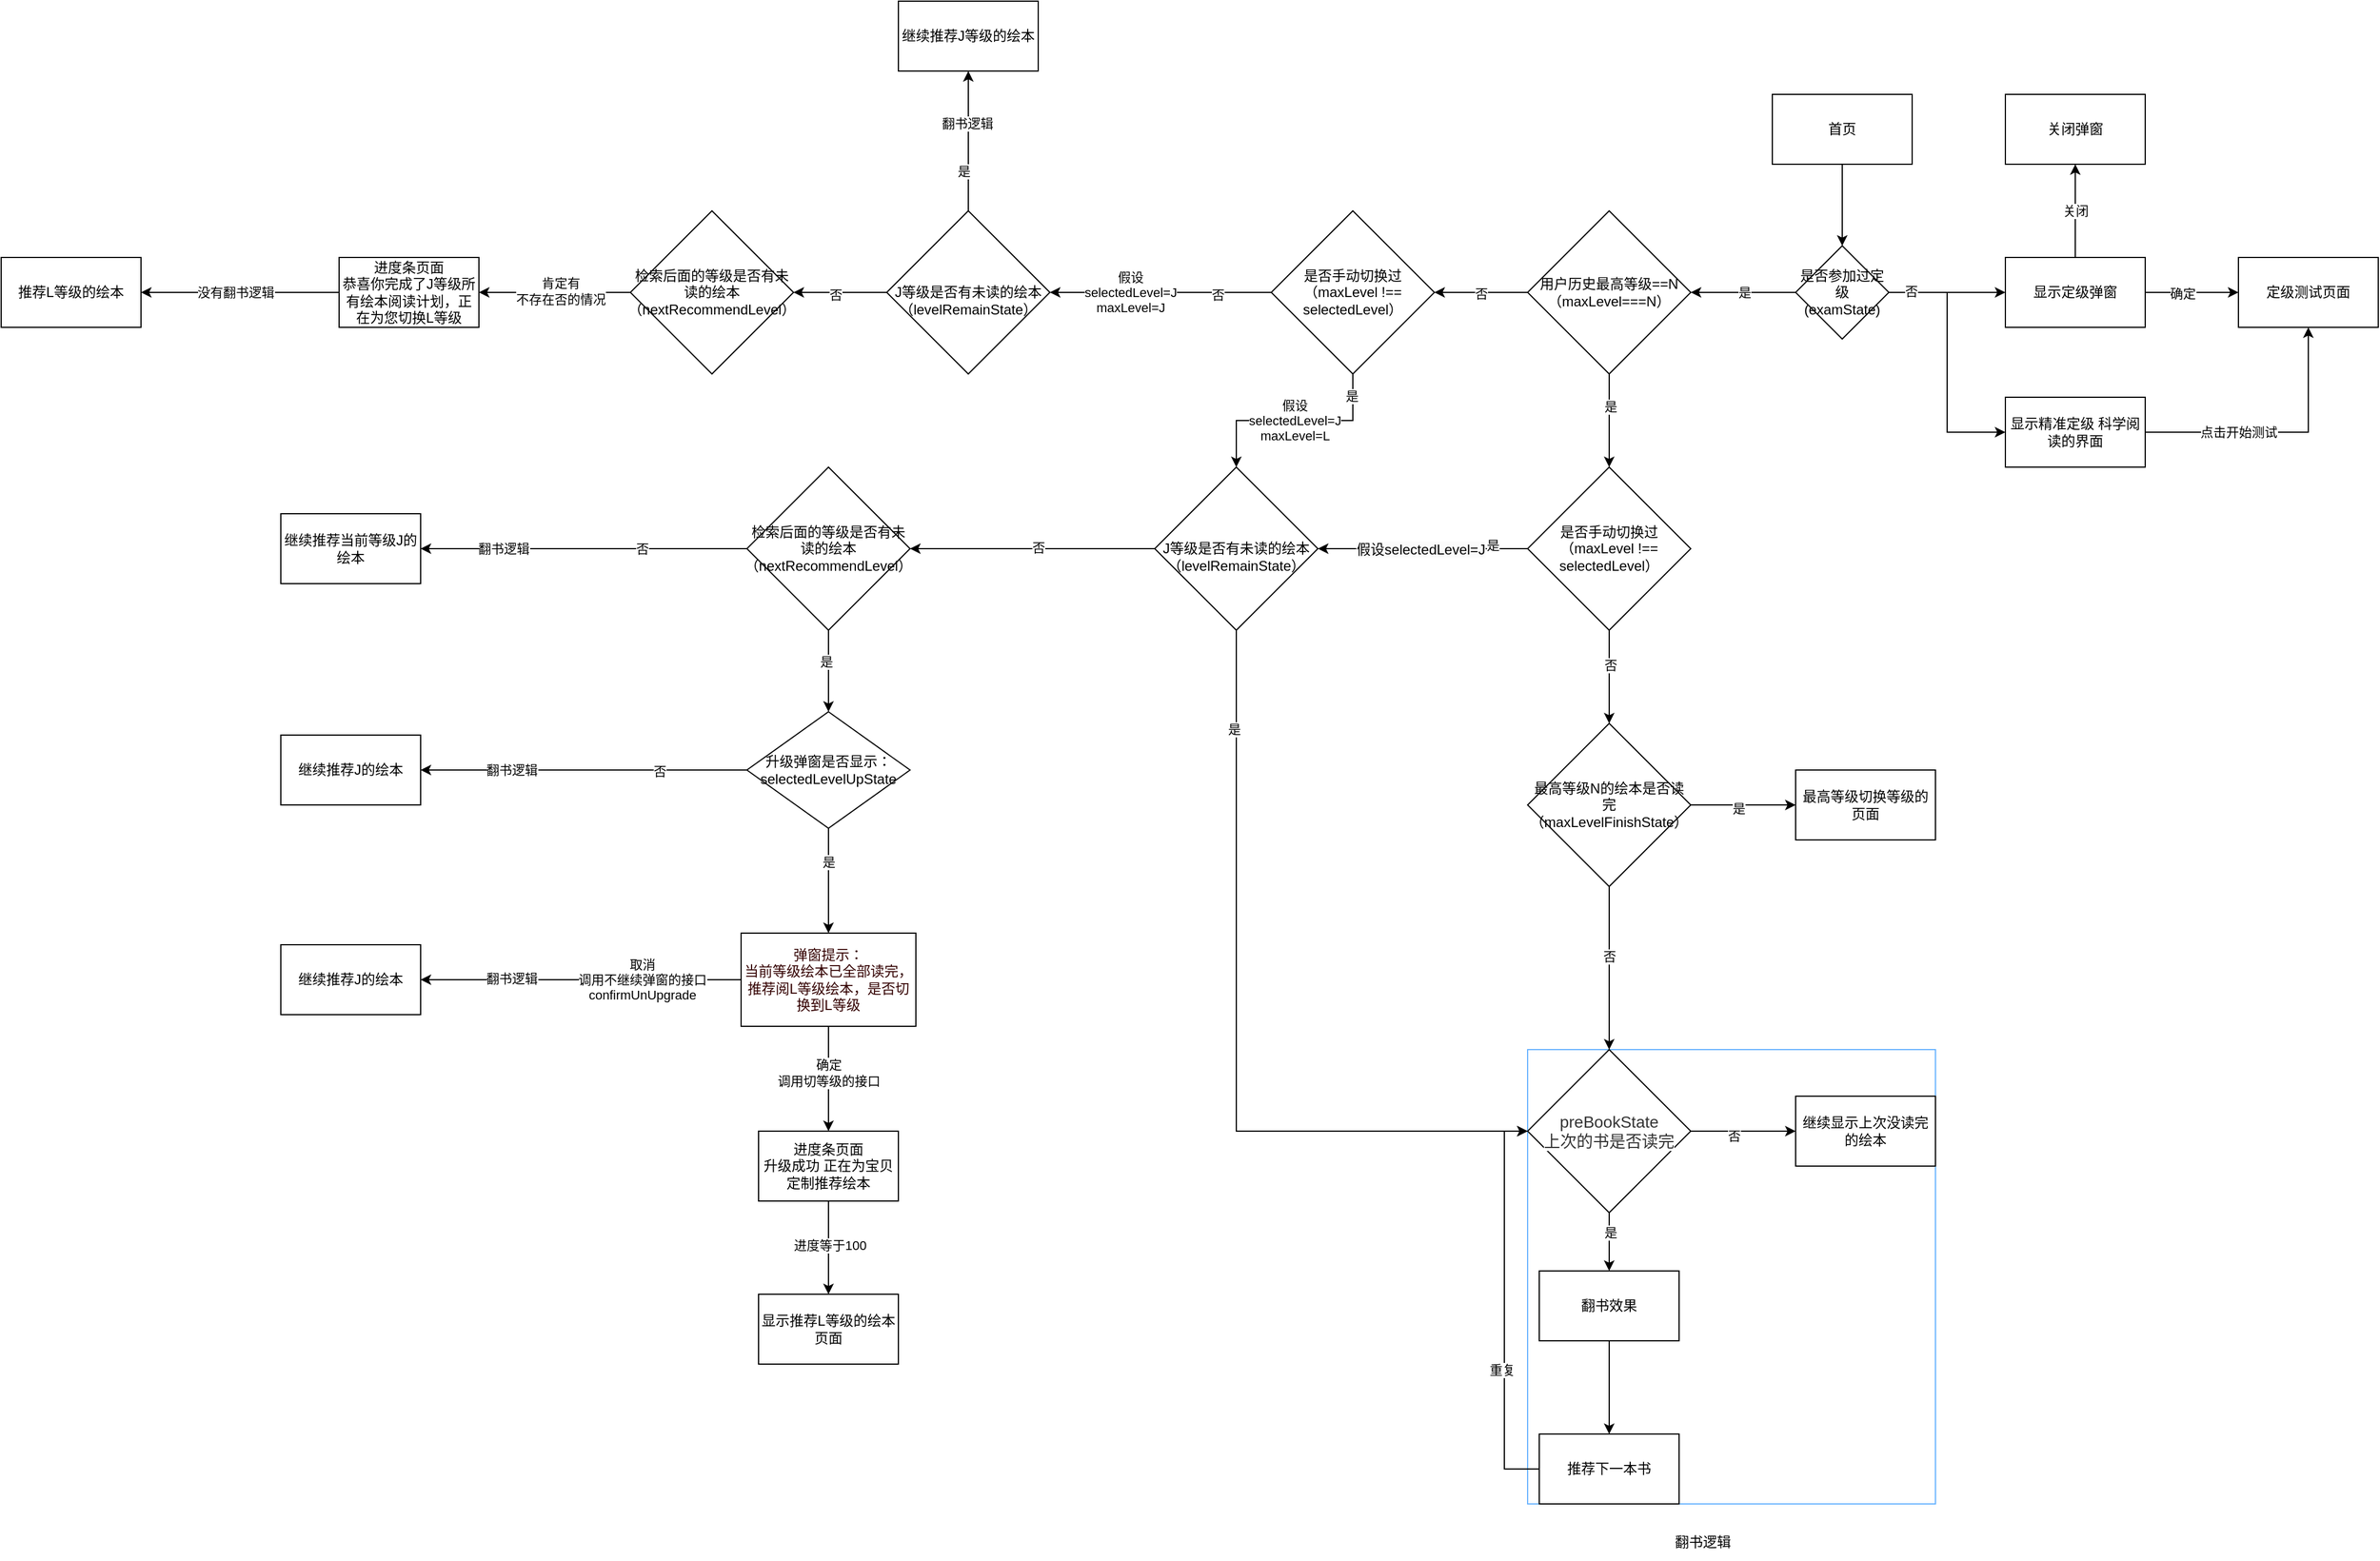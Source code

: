 <mxfile version="26.0.6">
  <diagram name="第 1 页" id="RPi_ARX3tW9veVK4ssUp">
    <mxGraphModel dx="3566" dy="2129" grid="1" gridSize="10" guides="1" tooltips="1" connect="1" arrows="1" fold="1" page="1" pageScale="1" pageWidth="827" pageHeight="1169" background="none" math="0" shadow="0">
      <root>
        <mxCell id="0" />
        <mxCell id="1" parent="0" />
        <mxCell id="F8qa6loXPdCm1SMCr3XP-10" style="edgeStyle=orthogonalEdgeStyle;rounded=0;orthogonalLoop=1;jettySize=auto;html=1;exitX=0.5;exitY=1;exitDx=0;exitDy=0;entryX=0.5;entryY=0;entryDx=0;entryDy=0;" parent="1" source="F8qa6loXPdCm1SMCr3XP-1" target="F8qa6loXPdCm1SMCr3XP-3" edge="1">
          <mxGeometry relative="1" as="geometry" />
        </mxCell>
        <mxCell id="F8qa6loXPdCm1SMCr3XP-1" value="首页" style="rounded=0;whiteSpace=wrap;html=1;" parent="1" vertex="1">
          <mxGeometry x="380" y="-30" width="120" height="60" as="geometry" />
        </mxCell>
        <mxCell id="0Jwj6oqxPN1I4DGSyW_h-10" style="edgeStyle=orthogonalEdgeStyle;rounded=0;orthogonalLoop=1;jettySize=auto;html=1;exitX=1;exitY=0.5;exitDx=0;exitDy=0;entryX=0;entryY=0.5;entryDx=0;entryDy=0;" edge="1" parent="1" source="F8qa6loXPdCm1SMCr3XP-3" target="0Jwj6oqxPN1I4DGSyW_h-1">
          <mxGeometry relative="1" as="geometry" />
        </mxCell>
        <mxCell id="0Jwj6oqxPN1I4DGSyW_h-13" value="" style="edgeStyle=orthogonalEdgeStyle;rounded=0;orthogonalLoop=1;jettySize=auto;html=1;" edge="1" parent="1" source="F8qa6loXPdCm1SMCr3XP-3" target="0Jwj6oqxPN1I4DGSyW_h-12">
          <mxGeometry relative="1" as="geometry" />
        </mxCell>
        <mxCell id="0Jwj6oqxPN1I4DGSyW_h-26" value="是" style="edgeLabel;html=1;align=center;verticalAlign=middle;resizable=0;points=[];" vertex="1" connectable="0" parent="0Jwj6oqxPN1I4DGSyW_h-13">
          <mxGeometry x="-0.022" relative="1" as="geometry">
            <mxPoint as="offset" />
          </mxGeometry>
        </mxCell>
        <mxCell id="0Jwj6oqxPN1I4DGSyW_h-17" style="edgeStyle=orthogonalEdgeStyle;rounded=0;orthogonalLoop=1;jettySize=auto;html=1;exitX=1;exitY=0.5;exitDx=0;exitDy=0;entryX=0;entryY=0.5;entryDx=0;entryDy=0;" edge="1" parent="1" source="F8qa6loXPdCm1SMCr3XP-3" target="0Jwj6oqxPN1I4DGSyW_h-16">
          <mxGeometry relative="1" as="geometry" />
        </mxCell>
        <mxCell id="0Jwj6oqxPN1I4DGSyW_h-18" value="否" style="edgeLabel;html=1;align=center;verticalAlign=middle;resizable=0;points=[];" vertex="1" connectable="0" parent="0Jwj6oqxPN1I4DGSyW_h-17">
          <mxGeometry x="-0.827" y="1" relative="1" as="geometry">
            <mxPoint as="offset" />
          </mxGeometry>
        </mxCell>
        <mxCell id="F8qa6loXPdCm1SMCr3XP-3" value="是否参加过定级&lt;br&gt;(examState)" style="rhombus;whiteSpace=wrap;html=1;" parent="1" vertex="1">
          <mxGeometry x="400" y="100" width="80" height="80" as="geometry" />
        </mxCell>
        <mxCell id="0Jwj6oqxPN1I4DGSyW_h-4" value="" style="edgeStyle=orthogonalEdgeStyle;rounded=0;orthogonalLoop=1;jettySize=auto;html=1;" edge="1" parent="1" source="0Jwj6oqxPN1I4DGSyW_h-1" target="0Jwj6oqxPN1I4DGSyW_h-3">
          <mxGeometry relative="1" as="geometry" />
        </mxCell>
        <mxCell id="0Jwj6oqxPN1I4DGSyW_h-7" value="确定" style="edgeLabel;html=1;align=center;verticalAlign=middle;resizable=0;points=[];" vertex="1" connectable="0" parent="0Jwj6oqxPN1I4DGSyW_h-4">
          <mxGeometry x="-0.2" y="-1" relative="1" as="geometry">
            <mxPoint as="offset" />
          </mxGeometry>
        </mxCell>
        <mxCell id="0Jwj6oqxPN1I4DGSyW_h-15" value="关闭" style="edgeStyle=orthogonalEdgeStyle;rounded=0;orthogonalLoop=1;jettySize=auto;html=1;" edge="1" parent="1" source="0Jwj6oqxPN1I4DGSyW_h-1" target="0Jwj6oqxPN1I4DGSyW_h-14">
          <mxGeometry relative="1" as="geometry" />
        </mxCell>
        <mxCell id="0Jwj6oqxPN1I4DGSyW_h-1" value="显示定级弹窗" style="whiteSpace=wrap;html=1;" vertex="1" parent="1">
          <mxGeometry x="580" y="110" width="120" height="60" as="geometry" />
        </mxCell>
        <mxCell id="0Jwj6oqxPN1I4DGSyW_h-3" value="定级测试页面" style="whiteSpace=wrap;html=1;" vertex="1" parent="1">
          <mxGeometry x="780" y="110" width="120" height="60" as="geometry" />
        </mxCell>
        <mxCell id="0Jwj6oqxPN1I4DGSyW_h-24" value="" style="edgeStyle=orthogonalEdgeStyle;rounded=0;orthogonalLoop=1;jettySize=auto;html=1;" edge="1" parent="1" source="0Jwj6oqxPN1I4DGSyW_h-12" target="0Jwj6oqxPN1I4DGSyW_h-23">
          <mxGeometry relative="1" as="geometry" />
        </mxCell>
        <mxCell id="0Jwj6oqxPN1I4DGSyW_h-25" value="是" style="edgeLabel;html=1;align=center;verticalAlign=middle;resizable=0;points=[];" vertex="1" connectable="0" parent="0Jwj6oqxPN1I4DGSyW_h-24">
          <mxGeometry x="-0.3" y="1" relative="1" as="geometry">
            <mxPoint as="offset" />
          </mxGeometry>
        </mxCell>
        <mxCell id="0Jwj6oqxPN1I4DGSyW_h-111" value="" style="edgeStyle=orthogonalEdgeStyle;rounded=0;orthogonalLoop=1;jettySize=auto;html=1;" edge="1" parent="1" source="0Jwj6oqxPN1I4DGSyW_h-12" target="0Jwj6oqxPN1I4DGSyW_h-110">
          <mxGeometry relative="1" as="geometry" />
        </mxCell>
        <mxCell id="0Jwj6oqxPN1I4DGSyW_h-112" value="否" style="edgeLabel;html=1;align=center;verticalAlign=middle;resizable=0;points=[];" vertex="1" connectable="0" parent="0Jwj6oqxPN1I4DGSyW_h-111">
          <mxGeometry y="1" relative="1" as="geometry">
            <mxPoint as="offset" />
          </mxGeometry>
        </mxCell>
        <mxCell id="0Jwj6oqxPN1I4DGSyW_h-12" value="用户历史最高等级==N&lt;br&gt;（maxLevel===N）" style="rhombus;whiteSpace=wrap;html=1;" vertex="1" parent="1">
          <mxGeometry x="170" y="70" width="140" height="140" as="geometry" />
        </mxCell>
        <mxCell id="0Jwj6oqxPN1I4DGSyW_h-14" value="关闭弹窗" style="whiteSpace=wrap;html=1;" vertex="1" parent="1">
          <mxGeometry x="580" y="-30" width="120" height="60" as="geometry" />
        </mxCell>
        <mxCell id="0Jwj6oqxPN1I4DGSyW_h-19" style="edgeStyle=orthogonalEdgeStyle;rounded=0;orthogonalLoop=1;jettySize=auto;html=1;exitX=1;exitY=0.5;exitDx=0;exitDy=0;entryX=0.5;entryY=1;entryDx=0;entryDy=0;" edge="1" parent="1" source="0Jwj6oqxPN1I4DGSyW_h-16" target="0Jwj6oqxPN1I4DGSyW_h-3">
          <mxGeometry relative="1" as="geometry" />
        </mxCell>
        <mxCell id="0Jwj6oqxPN1I4DGSyW_h-20" value="点击开始测试" style="edgeLabel;html=1;align=center;verticalAlign=middle;resizable=0;points=[];" vertex="1" connectable="0" parent="0Jwj6oqxPN1I4DGSyW_h-19">
          <mxGeometry x="-0.687" y="2" relative="1" as="geometry">
            <mxPoint x="44" y="2" as="offset" />
          </mxGeometry>
        </mxCell>
        <mxCell id="0Jwj6oqxPN1I4DGSyW_h-16" value="显示精准定级 科学阅读的界面" style="whiteSpace=wrap;html=1;" vertex="1" parent="1">
          <mxGeometry x="580" y="230" width="120" height="60" as="geometry" />
        </mxCell>
        <mxCell id="0Jwj6oqxPN1I4DGSyW_h-28" value="" style="edgeStyle=orthogonalEdgeStyle;rounded=0;orthogonalLoop=1;jettySize=auto;html=1;" edge="1" parent="1" source="0Jwj6oqxPN1I4DGSyW_h-23" target="0Jwj6oqxPN1I4DGSyW_h-27">
          <mxGeometry relative="1" as="geometry" />
        </mxCell>
        <mxCell id="0Jwj6oqxPN1I4DGSyW_h-29" value="否" style="edgeLabel;html=1;align=center;verticalAlign=middle;resizable=0;points=[];" vertex="1" connectable="0" parent="0Jwj6oqxPN1I4DGSyW_h-28">
          <mxGeometry x="-0.25" y="1" relative="1" as="geometry">
            <mxPoint as="offset" />
          </mxGeometry>
        </mxCell>
        <mxCell id="0Jwj6oqxPN1I4DGSyW_h-37" value="" style="edgeStyle=orthogonalEdgeStyle;rounded=0;orthogonalLoop=1;jettySize=auto;html=1;" edge="1" parent="1" source="0Jwj6oqxPN1I4DGSyW_h-23" target="0Jwj6oqxPN1I4DGSyW_h-36">
          <mxGeometry relative="1" as="geometry" />
        </mxCell>
        <mxCell id="0Jwj6oqxPN1I4DGSyW_h-40" value="&lt;span style=&quot;font-size: 12px; text-wrap-mode: wrap; background-color: rgb(251, 251, 251);&quot;&gt;假设selectedLevel=J&lt;/span&gt;" style="edgeLabel;html=1;align=center;verticalAlign=middle;resizable=0;points=[];" vertex="1" connectable="0" parent="0Jwj6oqxPN1I4DGSyW_h-37">
          <mxGeometry x="0.025" y="1" relative="1" as="geometry">
            <mxPoint as="offset" />
          </mxGeometry>
        </mxCell>
        <mxCell id="0Jwj6oqxPN1I4DGSyW_h-70" value="是" style="edgeLabel;html=1;align=center;verticalAlign=middle;resizable=0;points=[];" vertex="1" connectable="0" parent="0Jwj6oqxPN1I4DGSyW_h-37">
          <mxGeometry x="-0.667" y="-3" relative="1" as="geometry">
            <mxPoint as="offset" />
          </mxGeometry>
        </mxCell>
        <mxCell id="0Jwj6oqxPN1I4DGSyW_h-23" value="是否手动切换过&lt;br&gt;（maxLevel !== selectedLevel）" style="rhombus;whiteSpace=wrap;html=1;" vertex="1" parent="1">
          <mxGeometry x="170" y="290" width="140" height="140" as="geometry" />
        </mxCell>
        <mxCell id="0Jwj6oqxPN1I4DGSyW_h-31" value="" style="edgeStyle=orthogonalEdgeStyle;rounded=0;orthogonalLoop=1;jettySize=auto;html=1;" edge="1" parent="1" source="0Jwj6oqxPN1I4DGSyW_h-27" target="0Jwj6oqxPN1I4DGSyW_h-30">
          <mxGeometry relative="1" as="geometry" />
        </mxCell>
        <mxCell id="0Jwj6oqxPN1I4DGSyW_h-32" value="是" style="edgeLabel;html=1;align=center;verticalAlign=middle;resizable=0;points=[];" vertex="1" connectable="0" parent="0Jwj6oqxPN1I4DGSyW_h-31">
          <mxGeometry x="-0.089" y="-3" relative="1" as="geometry">
            <mxPoint as="offset" />
          </mxGeometry>
        </mxCell>
        <mxCell id="0Jwj6oqxPN1I4DGSyW_h-101" style="edgeStyle=orthogonalEdgeStyle;rounded=0;orthogonalLoop=1;jettySize=auto;html=1;exitX=0.5;exitY=1;exitDx=0;exitDy=0;entryX=0.5;entryY=0;entryDx=0;entryDy=0;" edge="1" parent="1" source="0Jwj6oqxPN1I4DGSyW_h-27" target="0Jwj6oqxPN1I4DGSyW_h-73">
          <mxGeometry relative="1" as="geometry" />
        </mxCell>
        <mxCell id="0Jwj6oqxPN1I4DGSyW_h-102" value="否" style="edgeLabel;html=1;align=center;verticalAlign=middle;resizable=0;points=[];" vertex="1" connectable="0" parent="0Jwj6oqxPN1I4DGSyW_h-101">
          <mxGeometry x="-0.155" relative="1" as="geometry">
            <mxPoint y="1" as="offset" />
          </mxGeometry>
        </mxCell>
        <mxCell id="0Jwj6oqxPN1I4DGSyW_h-27" value="最高等级N的绘本是否读完&lt;br&gt;（maxLevelFinishState）" style="rhombus;whiteSpace=wrap;html=1;" vertex="1" parent="1">
          <mxGeometry x="170" y="510" width="140" height="140" as="geometry" />
        </mxCell>
        <mxCell id="0Jwj6oqxPN1I4DGSyW_h-30" value="最高等级切换等级的页面" style="whiteSpace=wrap;html=1;" vertex="1" parent="1">
          <mxGeometry x="400" y="550" width="120" height="60" as="geometry" />
        </mxCell>
        <mxCell id="0Jwj6oqxPN1I4DGSyW_h-43" value="" style="edgeStyle=orthogonalEdgeStyle;rounded=0;orthogonalLoop=1;jettySize=auto;html=1;" edge="1" parent="1" source="0Jwj6oqxPN1I4DGSyW_h-36" target="0Jwj6oqxPN1I4DGSyW_h-42">
          <mxGeometry relative="1" as="geometry" />
        </mxCell>
        <mxCell id="0Jwj6oqxPN1I4DGSyW_h-46" value="否" style="edgeLabel;html=1;align=center;verticalAlign=middle;resizable=0;points=[];" vertex="1" connectable="0" parent="0Jwj6oqxPN1I4DGSyW_h-43">
          <mxGeometry x="-0.05" y="-1" relative="1" as="geometry">
            <mxPoint as="offset" />
          </mxGeometry>
        </mxCell>
        <mxCell id="0Jwj6oqxPN1I4DGSyW_h-103" style="edgeStyle=orthogonalEdgeStyle;rounded=0;orthogonalLoop=1;jettySize=auto;html=1;exitX=0.5;exitY=1;exitDx=0;exitDy=0;entryX=0;entryY=0.5;entryDx=0;entryDy=0;" edge="1" parent="1" source="0Jwj6oqxPN1I4DGSyW_h-36" target="0Jwj6oqxPN1I4DGSyW_h-73">
          <mxGeometry relative="1" as="geometry">
            <Array as="points">
              <mxPoint x="-80" y="860" />
            </Array>
          </mxGeometry>
        </mxCell>
        <mxCell id="0Jwj6oqxPN1I4DGSyW_h-104" value="是" style="edgeLabel;html=1;align=center;verticalAlign=middle;resizable=0;points=[];" vertex="1" connectable="0" parent="0Jwj6oqxPN1I4DGSyW_h-103">
          <mxGeometry x="-0.755" y="-2" relative="1" as="geometry">
            <mxPoint y="1" as="offset" />
          </mxGeometry>
        </mxCell>
        <mxCell id="0Jwj6oqxPN1I4DGSyW_h-36" value="&lt;br&gt;J等级是否有未读的绘本&lt;br&gt;（levelRemainState）" style="rhombus;whiteSpace=wrap;html=1;" vertex="1" parent="1">
          <mxGeometry x="-150" y="290" width="140" height="140" as="geometry" />
        </mxCell>
        <mxCell id="0Jwj6oqxPN1I4DGSyW_h-59" value="" style="edgeStyle=orthogonalEdgeStyle;rounded=0;orthogonalLoop=1;jettySize=auto;html=1;" edge="1" parent="1" source="0Jwj6oqxPN1I4DGSyW_h-42" target="0Jwj6oqxPN1I4DGSyW_h-58">
          <mxGeometry relative="1" as="geometry" />
        </mxCell>
        <mxCell id="0Jwj6oqxPN1I4DGSyW_h-60" value="否" style="edgeLabel;html=1;align=center;verticalAlign=middle;resizable=0;points=[];" vertex="1" connectable="0" parent="0Jwj6oqxPN1I4DGSyW_h-59">
          <mxGeometry y="1" relative="1" as="geometry">
            <mxPoint x="50" y="-1" as="offset" />
          </mxGeometry>
        </mxCell>
        <mxCell id="0Jwj6oqxPN1I4DGSyW_h-69" value="翻书逻辑" style="edgeLabel;html=1;align=center;verticalAlign=middle;resizable=0;points=[];" vertex="1" connectable="0" parent="0Jwj6oqxPN1I4DGSyW_h-59">
          <mxGeometry x="0.069" relative="1" as="geometry">
            <mxPoint x="-60" as="offset" />
          </mxGeometry>
        </mxCell>
        <mxCell id="0Jwj6oqxPN1I4DGSyW_h-146" style="edgeStyle=orthogonalEdgeStyle;rounded=0;orthogonalLoop=1;jettySize=auto;html=1;exitX=0.5;exitY=1;exitDx=0;exitDy=0;" edge="1" parent="1" source="0Jwj6oqxPN1I4DGSyW_h-42" target="0Jwj6oqxPN1I4DGSyW_h-145">
          <mxGeometry relative="1" as="geometry" />
        </mxCell>
        <mxCell id="0Jwj6oqxPN1I4DGSyW_h-153" value="是" style="edgeLabel;html=1;align=center;verticalAlign=middle;resizable=0;points=[];" vertex="1" connectable="0" parent="0Jwj6oqxPN1I4DGSyW_h-146">
          <mxGeometry x="-0.23" y="-2" relative="1" as="geometry">
            <mxPoint as="offset" />
          </mxGeometry>
        </mxCell>
        <mxCell id="0Jwj6oqxPN1I4DGSyW_h-42" value="检索后面的等级是否有未读的绘本&lt;br&gt;（nextRecommendLevel）" style="rhombus;whiteSpace=wrap;html=1;" vertex="1" parent="1">
          <mxGeometry x="-500" y="290" width="140" height="140" as="geometry" />
        </mxCell>
        <mxCell id="0Jwj6oqxPN1I4DGSyW_h-53" value="" style="edgeStyle=orthogonalEdgeStyle;rounded=0;orthogonalLoop=1;jettySize=auto;html=1;" edge="1" parent="1" source="0Jwj6oqxPN1I4DGSyW_h-44" target="0Jwj6oqxPN1I4DGSyW_h-52">
          <mxGeometry relative="1" as="geometry" />
        </mxCell>
        <mxCell id="0Jwj6oqxPN1I4DGSyW_h-56" value="确定&lt;br&gt;调用切等级的接口" style="edgeLabel;html=1;align=center;verticalAlign=middle;resizable=0;points=[];" vertex="1" connectable="0" parent="0Jwj6oqxPN1I4DGSyW_h-53">
          <mxGeometry x="-0.267" y="-2" relative="1" as="geometry">
            <mxPoint x="2" y="7" as="offset" />
          </mxGeometry>
        </mxCell>
        <mxCell id="0Jwj6oqxPN1I4DGSyW_h-132" value="" style="edgeStyle=orthogonalEdgeStyle;rounded=0;orthogonalLoop=1;jettySize=auto;html=1;" edge="1" parent="1" source="0Jwj6oqxPN1I4DGSyW_h-44" target="0Jwj6oqxPN1I4DGSyW_h-131">
          <mxGeometry relative="1" as="geometry" />
        </mxCell>
        <mxCell id="0Jwj6oqxPN1I4DGSyW_h-133" value="取消&lt;br&gt;调用不继续弹窗的接口&lt;br&gt;confirmUnUpgrade" style="edgeLabel;html=1;align=center;verticalAlign=middle;resizable=0;points=[];" vertex="1" connectable="0" parent="0Jwj6oqxPN1I4DGSyW_h-132">
          <mxGeometry x="0.118" y="1" relative="1" as="geometry">
            <mxPoint x="68" y="-1" as="offset" />
          </mxGeometry>
        </mxCell>
        <mxCell id="0Jwj6oqxPN1I4DGSyW_h-134" value="翻书逻辑" style="edgeLabel;html=1;align=center;verticalAlign=middle;resizable=0;points=[];" vertex="1" connectable="0" parent="0Jwj6oqxPN1I4DGSyW_h-132">
          <mxGeometry x="0.437" y="-1" relative="1" as="geometry">
            <mxPoint as="offset" />
          </mxGeometry>
        </mxCell>
        <mxCell id="0Jwj6oqxPN1I4DGSyW_h-44" value="&lt;div&gt;&lt;font color=&quot;#330000&quot;&gt;弹窗提示：&lt;/font&gt;&lt;/div&gt;&lt;div&gt;&lt;font color=&quot;#330000&quot;&gt;当前等级绘本已全部读完，推荐阅L等级绘本，是否切换到L等级&lt;/font&gt;&lt;/div&gt;" style="whiteSpace=wrap;html=1;" vertex="1" parent="1">
          <mxGeometry x="-505" y="690" width="150" height="80" as="geometry" />
        </mxCell>
        <mxCell id="0Jwj6oqxPN1I4DGSyW_h-55" value="" style="edgeStyle=orthogonalEdgeStyle;rounded=0;orthogonalLoop=1;jettySize=auto;html=1;" edge="1" parent="1" source="0Jwj6oqxPN1I4DGSyW_h-52" target="0Jwj6oqxPN1I4DGSyW_h-54">
          <mxGeometry relative="1" as="geometry" />
        </mxCell>
        <mxCell id="0Jwj6oqxPN1I4DGSyW_h-57" value="进度等于100" style="edgeLabel;html=1;align=center;verticalAlign=middle;resizable=0;points=[];" vertex="1" connectable="0" parent="0Jwj6oqxPN1I4DGSyW_h-55">
          <mxGeometry x="-0.05" y="1" relative="1" as="geometry">
            <mxPoint as="offset" />
          </mxGeometry>
        </mxCell>
        <mxCell id="0Jwj6oqxPN1I4DGSyW_h-52" value="进度条页面&lt;br&gt;升级成功 正在为宝贝定制推荐绘本" style="whiteSpace=wrap;html=1;" vertex="1" parent="1">
          <mxGeometry x="-490" y="860" width="120" height="60" as="geometry" />
        </mxCell>
        <mxCell id="0Jwj6oqxPN1I4DGSyW_h-54" value="显示推荐L等级的绘本页面" style="whiteSpace=wrap;html=1;" vertex="1" parent="1">
          <mxGeometry x="-490" y="1000" width="120" height="60" as="geometry" />
        </mxCell>
        <mxCell id="0Jwj6oqxPN1I4DGSyW_h-58" value="继续推荐当前等级J的绘本" style="whiteSpace=wrap;html=1;" vertex="1" parent="1">
          <mxGeometry x="-900" y="330" width="120" height="60" as="geometry" />
        </mxCell>
        <mxCell id="0Jwj6oqxPN1I4DGSyW_h-98" value="" style="group;strokeColor=#66B2FF;" vertex="1" connectable="0" parent="1">
          <mxGeometry x="170" y="790" width="350" height="390" as="geometry" />
        </mxCell>
        <mxCell id="0Jwj6oqxPN1I4DGSyW_h-78" value="" style="edgeStyle=orthogonalEdgeStyle;rounded=0;orthogonalLoop=1;jettySize=auto;html=1;" edge="1" parent="0Jwj6oqxPN1I4DGSyW_h-98" source="0Jwj6oqxPN1I4DGSyW_h-73" target="0Jwj6oqxPN1I4DGSyW_h-77">
          <mxGeometry relative="1" as="geometry" />
        </mxCell>
        <mxCell id="0Jwj6oqxPN1I4DGSyW_h-79" value="否" style="edgeLabel;html=1;align=center;verticalAlign=middle;resizable=0;points=[];" vertex="1" connectable="0" parent="0Jwj6oqxPN1I4DGSyW_h-78">
          <mxGeometry x="-0.185" y="-4" relative="1" as="geometry">
            <mxPoint as="offset" />
          </mxGeometry>
        </mxCell>
        <mxCell id="0Jwj6oqxPN1I4DGSyW_h-81" value="" style="edgeStyle=orthogonalEdgeStyle;rounded=0;orthogonalLoop=1;jettySize=auto;html=1;" edge="1" parent="0Jwj6oqxPN1I4DGSyW_h-98" source="0Jwj6oqxPN1I4DGSyW_h-73" target="0Jwj6oqxPN1I4DGSyW_h-80">
          <mxGeometry relative="1" as="geometry" />
        </mxCell>
        <mxCell id="0Jwj6oqxPN1I4DGSyW_h-86" value="是" style="edgeLabel;html=1;align=center;verticalAlign=middle;resizable=0;points=[];" vertex="1" connectable="0" parent="0Jwj6oqxPN1I4DGSyW_h-81">
          <mxGeometry x="-0.338" y="1" relative="1" as="geometry">
            <mxPoint as="offset" />
          </mxGeometry>
        </mxCell>
        <mxCell id="0Jwj6oqxPN1I4DGSyW_h-73" value="&lt;span style=&quot;color: rgb(51, 51, 51); font-family: Arial, sans-serif; font-size: 14px; text-align: left; background-color: rgb(255, 255, 255);&quot;&gt;preBookState&lt;br&gt;上次的书是否读完&lt;/span&gt;" style="rhombus;whiteSpace=wrap;html=1;" vertex="1" parent="0Jwj6oqxPN1I4DGSyW_h-98">
          <mxGeometry width="140" height="140" as="geometry" />
        </mxCell>
        <mxCell id="0Jwj6oqxPN1I4DGSyW_h-77" value="继续显示上次没读完的绘本" style="whiteSpace=wrap;html=1;" vertex="1" parent="0Jwj6oqxPN1I4DGSyW_h-98">
          <mxGeometry x="230" y="40" width="120" height="60" as="geometry" />
        </mxCell>
        <mxCell id="0Jwj6oqxPN1I4DGSyW_h-83" value="" style="edgeStyle=orthogonalEdgeStyle;rounded=0;orthogonalLoop=1;jettySize=auto;html=1;" edge="1" parent="0Jwj6oqxPN1I4DGSyW_h-98" source="0Jwj6oqxPN1I4DGSyW_h-80" target="0Jwj6oqxPN1I4DGSyW_h-82">
          <mxGeometry relative="1" as="geometry" />
        </mxCell>
        <mxCell id="0Jwj6oqxPN1I4DGSyW_h-80" value="翻书效果" style="whiteSpace=wrap;html=1;" vertex="1" parent="0Jwj6oqxPN1I4DGSyW_h-98">
          <mxGeometry x="10" y="190" width="120" height="60" as="geometry" />
        </mxCell>
        <mxCell id="0Jwj6oqxPN1I4DGSyW_h-84" style="edgeStyle=orthogonalEdgeStyle;rounded=0;orthogonalLoop=1;jettySize=auto;html=1;exitX=0;exitY=0.5;exitDx=0;exitDy=0;entryX=0;entryY=0.5;entryDx=0;entryDy=0;" edge="1" parent="0Jwj6oqxPN1I4DGSyW_h-98" source="0Jwj6oqxPN1I4DGSyW_h-82" target="0Jwj6oqxPN1I4DGSyW_h-73">
          <mxGeometry relative="1" as="geometry" />
        </mxCell>
        <mxCell id="0Jwj6oqxPN1I4DGSyW_h-85" value="重复" style="edgeLabel;html=1;align=center;verticalAlign=middle;resizable=0;points=[];" vertex="1" connectable="0" parent="0Jwj6oqxPN1I4DGSyW_h-84">
          <mxGeometry x="-0.32" y="2" relative="1" as="geometry">
            <mxPoint as="offset" />
          </mxGeometry>
        </mxCell>
        <mxCell id="0Jwj6oqxPN1I4DGSyW_h-82" value="推荐下一本书" style="whiteSpace=wrap;html=1;" vertex="1" parent="0Jwj6oqxPN1I4DGSyW_h-98">
          <mxGeometry x="10" y="330" width="120" height="60" as="geometry" />
        </mxCell>
        <mxCell id="0Jwj6oqxPN1I4DGSyW_h-114" style="edgeStyle=orthogonalEdgeStyle;rounded=0;orthogonalLoop=1;jettySize=auto;html=1;exitX=0;exitY=0.5;exitDx=0;exitDy=0;entryX=1;entryY=0.5;entryDx=0;entryDy=0;" edge="1" parent="1" source="0Jwj6oqxPN1I4DGSyW_h-110" target="0Jwj6oqxPN1I4DGSyW_h-113">
          <mxGeometry relative="1" as="geometry" />
        </mxCell>
        <mxCell id="0Jwj6oqxPN1I4DGSyW_h-115" value="&lt;div&gt;假设&lt;br&gt;selectedLevel=J&lt;br&gt;maxLevel=J&lt;/div&gt;" style="edgeLabel;html=1;align=center;verticalAlign=middle;resizable=0;points=[];" vertex="1" connectable="0" parent="0Jwj6oqxPN1I4DGSyW_h-114">
          <mxGeometry x="0.111" y="-2" relative="1" as="geometry">
            <mxPoint x="-16" y="2" as="offset" />
          </mxGeometry>
        </mxCell>
        <mxCell id="0Jwj6oqxPN1I4DGSyW_h-117" value="否" style="edgeLabel;html=1;align=center;verticalAlign=middle;resizable=0;points=[];" vertex="1" connectable="0" parent="0Jwj6oqxPN1I4DGSyW_h-114">
          <mxGeometry x="-0.518" y="2" relative="1" as="geometry">
            <mxPoint as="offset" />
          </mxGeometry>
        </mxCell>
        <mxCell id="0Jwj6oqxPN1I4DGSyW_h-138" style="edgeStyle=orthogonalEdgeStyle;rounded=0;orthogonalLoop=1;jettySize=auto;html=1;exitX=0.5;exitY=1;exitDx=0;exitDy=0;entryX=0.5;entryY=0;entryDx=0;entryDy=0;" edge="1" parent="1" source="0Jwj6oqxPN1I4DGSyW_h-110" target="0Jwj6oqxPN1I4DGSyW_h-36">
          <mxGeometry relative="1" as="geometry" />
        </mxCell>
        <mxCell id="0Jwj6oqxPN1I4DGSyW_h-139" value="是" style="edgeLabel;html=1;align=center;verticalAlign=middle;resizable=0;points=[];" vertex="1" connectable="0" parent="0Jwj6oqxPN1I4DGSyW_h-138">
          <mxGeometry x="-0.796" y="-1" relative="1" as="geometry">
            <mxPoint as="offset" />
          </mxGeometry>
        </mxCell>
        <mxCell id="0Jwj6oqxPN1I4DGSyW_h-140" value="假设&lt;br&gt;selectedLevel=J&lt;br&gt;maxLevel=L" style="edgeLabel;html=1;align=center;verticalAlign=middle;resizable=0;points=[];" vertex="1" connectable="0" parent="0Jwj6oqxPN1I4DGSyW_h-138">
          <mxGeometry x="0.223" relative="1" as="geometry">
            <mxPoint x="20" as="offset" />
          </mxGeometry>
        </mxCell>
        <mxCell id="0Jwj6oqxPN1I4DGSyW_h-110" value="是否手动切换过&lt;br&gt;（maxLevel !== selectedLevel）" style="rhombus;whiteSpace=wrap;html=1;" vertex="1" parent="1">
          <mxGeometry x="-50" y="70" width="140" height="140" as="geometry" />
        </mxCell>
        <mxCell id="0Jwj6oqxPN1I4DGSyW_h-119" value="" style="edgeStyle=orthogonalEdgeStyle;rounded=0;orthogonalLoop=1;jettySize=auto;html=1;" edge="1" parent="1" source="0Jwj6oqxPN1I4DGSyW_h-113" target="0Jwj6oqxPN1I4DGSyW_h-118">
          <mxGeometry relative="1" as="geometry" />
        </mxCell>
        <mxCell id="0Jwj6oqxPN1I4DGSyW_h-122" value="否" style="edgeLabel;html=1;align=center;verticalAlign=middle;resizable=0;points=[];" vertex="1" connectable="0" parent="0Jwj6oqxPN1I4DGSyW_h-119">
          <mxGeometry x="0.1" y="2" relative="1" as="geometry">
            <mxPoint as="offset" />
          </mxGeometry>
        </mxCell>
        <mxCell id="0Jwj6oqxPN1I4DGSyW_h-127" value="" style="edgeStyle=orthogonalEdgeStyle;rounded=0;orthogonalLoop=1;jettySize=auto;html=1;" edge="1" parent="1" source="0Jwj6oqxPN1I4DGSyW_h-113" target="0Jwj6oqxPN1I4DGSyW_h-126">
          <mxGeometry relative="1" as="geometry" />
        </mxCell>
        <mxCell id="0Jwj6oqxPN1I4DGSyW_h-128" value="是" style="edgeLabel;html=1;align=center;verticalAlign=middle;resizable=0;points=[];" vertex="1" connectable="0" parent="0Jwj6oqxPN1I4DGSyW_h-127">
          <mxGeometry x="-0.424" y="4" relative="1" as="geometry">
            <mxPoint as="offset" />
          </mxGeometry>
        </mxCell>
        <mxCell id="0Jwj6oqxPN1I4DGSyW_h-130" value="翻书逻辑" style="edgeLabel;html=1;align=center;verticalAlign=middle;resizable=0;points=[];" vertex="1" connectable="0" parent="0Jwj6oqxPN1I4DGSyW_h-127">
          <mxGeometry x="0.261" y="1" relative="1" as="geometry">
            <mxPoint as="offset" />
          </mxGeometry>
        </mxCell>
        <mxCell id="0Jwj6oqxPN1I4DGSyW_h-113" value="&lt;br&gt;J等级是否有未读的绘本&lt;br&gt;（levelRemainState）" style="rhombus;whiteSpace=wrap;html=1;" vertex="1" parent="1">
          <mxGeometry x="-380" y="70" width="140" height="140" as="geometry" />
        </mxCell>
        <mxCell id="0Jwj6oqxPN1I4DGSyW_h-121" value="" style="edgeStyle=orthogonalEdgeStyle;rounded=0;orthogonalLoop=1;jettySize=auto;html=1;" edge="1" parent="1" source="0Jwj6oqxPN1I4DGSyW_h-118" target="0Jwj6oqxPN1I4DGSyW_h-120">
          <mxGeometry relative="1" as="geometry" />
        </mxCell>
        <mxCell id="0Jwj6oqxPN1I4DGSyW_h-123" value="肯定有&lt;br&gt;不存在否的情况" style="edgeLabel;html=1;align=center;verticalAlign=middle;resizable=0;points=[];" vertex="1" connectable="0" parent="0Jwj6oqxPN1I4DGSyW_h-121">
          <mxGeometry x="-0.067" y="-1" relative="1" as="geometry">
            <mxPoint as="offset" />
          </mxGeometry>
        </mxCell>
        <mxCell id="0Jwj6oqxPN1I4DGSyW_h-118" value="检索后面的等级是否有未读的绘本&lt;br&gt;（nextRecommendLevel）" style="rhombus;whiteSpace=wrap;html=1;" vertex="1" parent="1">
          <mxGeometry x="-600" y="70" width="140" height="140" as="geometry" />
        </mxCell>
        <mxCell id="0Jwj6oqxPN1I4DGSyW_h-125" value="" style="edgeStyle=orthogonalEdgeStyle;rounded=0;orthogonalLoop=1;jettySize=auto;html=1;" edge="1" parent="1" source="0Jwj6oqxPN1I4DGSyW_h-120" target="0Jwj6oqxPN1I4DGSyW_h-124">
          <mxGeometry relative="1" as="geometry" />
        </mxCell>
        <mxCell id="0Jwj6oqxPN1I4DGSyW_h-135" value="没有翻书逻辑" style="edgeLabel;html=1;align=center;verticalAlign=middle;resizable=0;points=[];" vertex="1" connectable="0" parent="0Jwj6oqxPN1I4DGSyW_h-125">
          <mxGeometry x="0.264" y="-3" relative="1" as="geometry">
            <mxPoint x="18" y="3" as="offset" />
          </mxGeometry>
        </mxCell>
        <mxCell id="0Jwj6oqxPN1I4DGSyW_h-120" value="进度条页面&lt;br&gt;恭喜你完成了J等级所有绘本阅读计划，正在为您切换L等级" style="whiteSpace=wrap;html=1;" vertex="1" parent="1">
          <mxGeometry x="-850" y="110" width="120" height="60" as="geometry" />
        </mxCell>
        <mxCell id="0Jwj6oqxPN1I4DGSyW_h-124" value="推荐L等级的绘本" style="whiteSpace=wrap;html=1;" vertex="1" parent="1">
          <mxGeometry x="-1140" y="110" width="120" height="60" as="geometry" />
        </mxCell>
        <mxCell id="0Jwj6oqxPN1I4DGSyW_h-126" value="继续推荐J等级的绘本" style="whiteSpace=wrap;html=1;" vertex="1" parent="1">
          <mxGeometry x="-370" y="-110" width="120" height="60" as="geometry" />
        </mxCell>
        <mxCell id="0Jwj6oqxPN1I4DGSyW_h-129" value="翻书逻辑" style="text;html=1;align=center;verticalAlign=middle;resizable=0;points=[];autosize=1;strokeColor=none;fillColor=none;" vertex="1" parent="1">
          <mxGeometry x="285" y="1198" width="70" height="30" as="geometry" />
        </mxCell>
        <mxCell id="0Jwj6oqxPN1I4DGSyW_h-131" value="继续推荐J的绘本" style="whiteSpace=wrap;html=1;" vertex="1" parent="1">
          <mxGeometry x="-900" y="700" width="120" height="60" as="geometry" />
        </mxCell>
        <mxCell id="0Jwj6oqxPN1I4DGSyW_h-147" style="edgeStyle=orthogonalEdgeStyle;rounded=0;orthogonalLoop=1;jettySize=auto;html=1;exitX=0.5;exitY=1;exitDx=0;exitDy=0;" edge="1" parent="1" source="0Jwj6oqxPN1I4DGSyW_h-145" target="0Jwj6oqxPN1I4DGSyW_h-44">
          <mxGeometry relative="1" as="geometry" />
        </mxCell>
        <mxCell id="0Jwj6oqxPN1I4DGSyW_h-148" value="是" style="edgeLabel;html=1;align=center;verticalAlign=middle;resizable=0;points=[];" vertex="1" connectable="0" parent="0Jwj6oqxPN1I4DGSyW_h-147">
          <mxGeometry x="-0.362" relative="1" as="geometry">
            <mxPoint as="offset" />
          </mxGeometry>
        </mxCell>
        <mxCell id="0Jwj6oqxPN1I4DGSyW_h-150" value="" style="edgeStyle=orthogonalEdgeStyle;rounded=0;orthogonalLoop=1;jettySize=auto;html=1;" edge="1" parent="1" source="0Jwj6oqxPN1I4DGSyW_h-145" target="0Jwj6oqxPN1I4DGSyW_h-149">
          <mxGeometry relative="1" as="geometry" />
        </mxCell>
        <mxCell id="0Jwj6oqxPN1I4DGSyW_h-151" value="否" style="edgeLabel;html=1;align=center;verticalAlign=middle;resizable=0;points=[];" vertex="1" connectable="0" parent="0Jwj6oqxPN1I4DGSyW_h-150">
          <mxGeometry x="-0.463" y="1" relative="1" as="geometry">
            <mxPoint as="offset" />
          </mxGeometry>
        </mxCell>
        <mxCell id="0Jwj6oqxPN1I4DGSyW_h-152" value="翻书逻辑" style="edgeLabel;html=1;align=center;verticalAlign=middle;resizable=0;points=[];" vertex="1" connectable="0" parent="0Jwj6oqxPN1I4DGSyW_h-150">
          <mxGeometry x="0.444" relative="1" as="geometry">
            <mxPoint as="offset" />
          </mxGeometry>
        </mxCell>
        <mxCell id="0Jwj6oqxPN1I4DGSyW_h-145" value="升级弹窗是否显示：selectedLevelUpState" style="rhombus;whiteSpace=wrap;html=1;" vertex="1" parent="1">
          <mxGeometry x="-500" y="500" width="140" height="100" as="geometry" />
        </mxCell>
        <mxCell id="0Jwj6oqxPN1I4DGSyW_h-149" value="继续推荐J的绘本" style="whiteSpace=wrap;html=1;" vertex="1" parent="1">
          <mxGeometry x="-900" y="520" width="120" height="60" as="geometry" />
        </mxCell>
      </root>
    </mxGraphModel>
  </diagram>
</mxfile>
